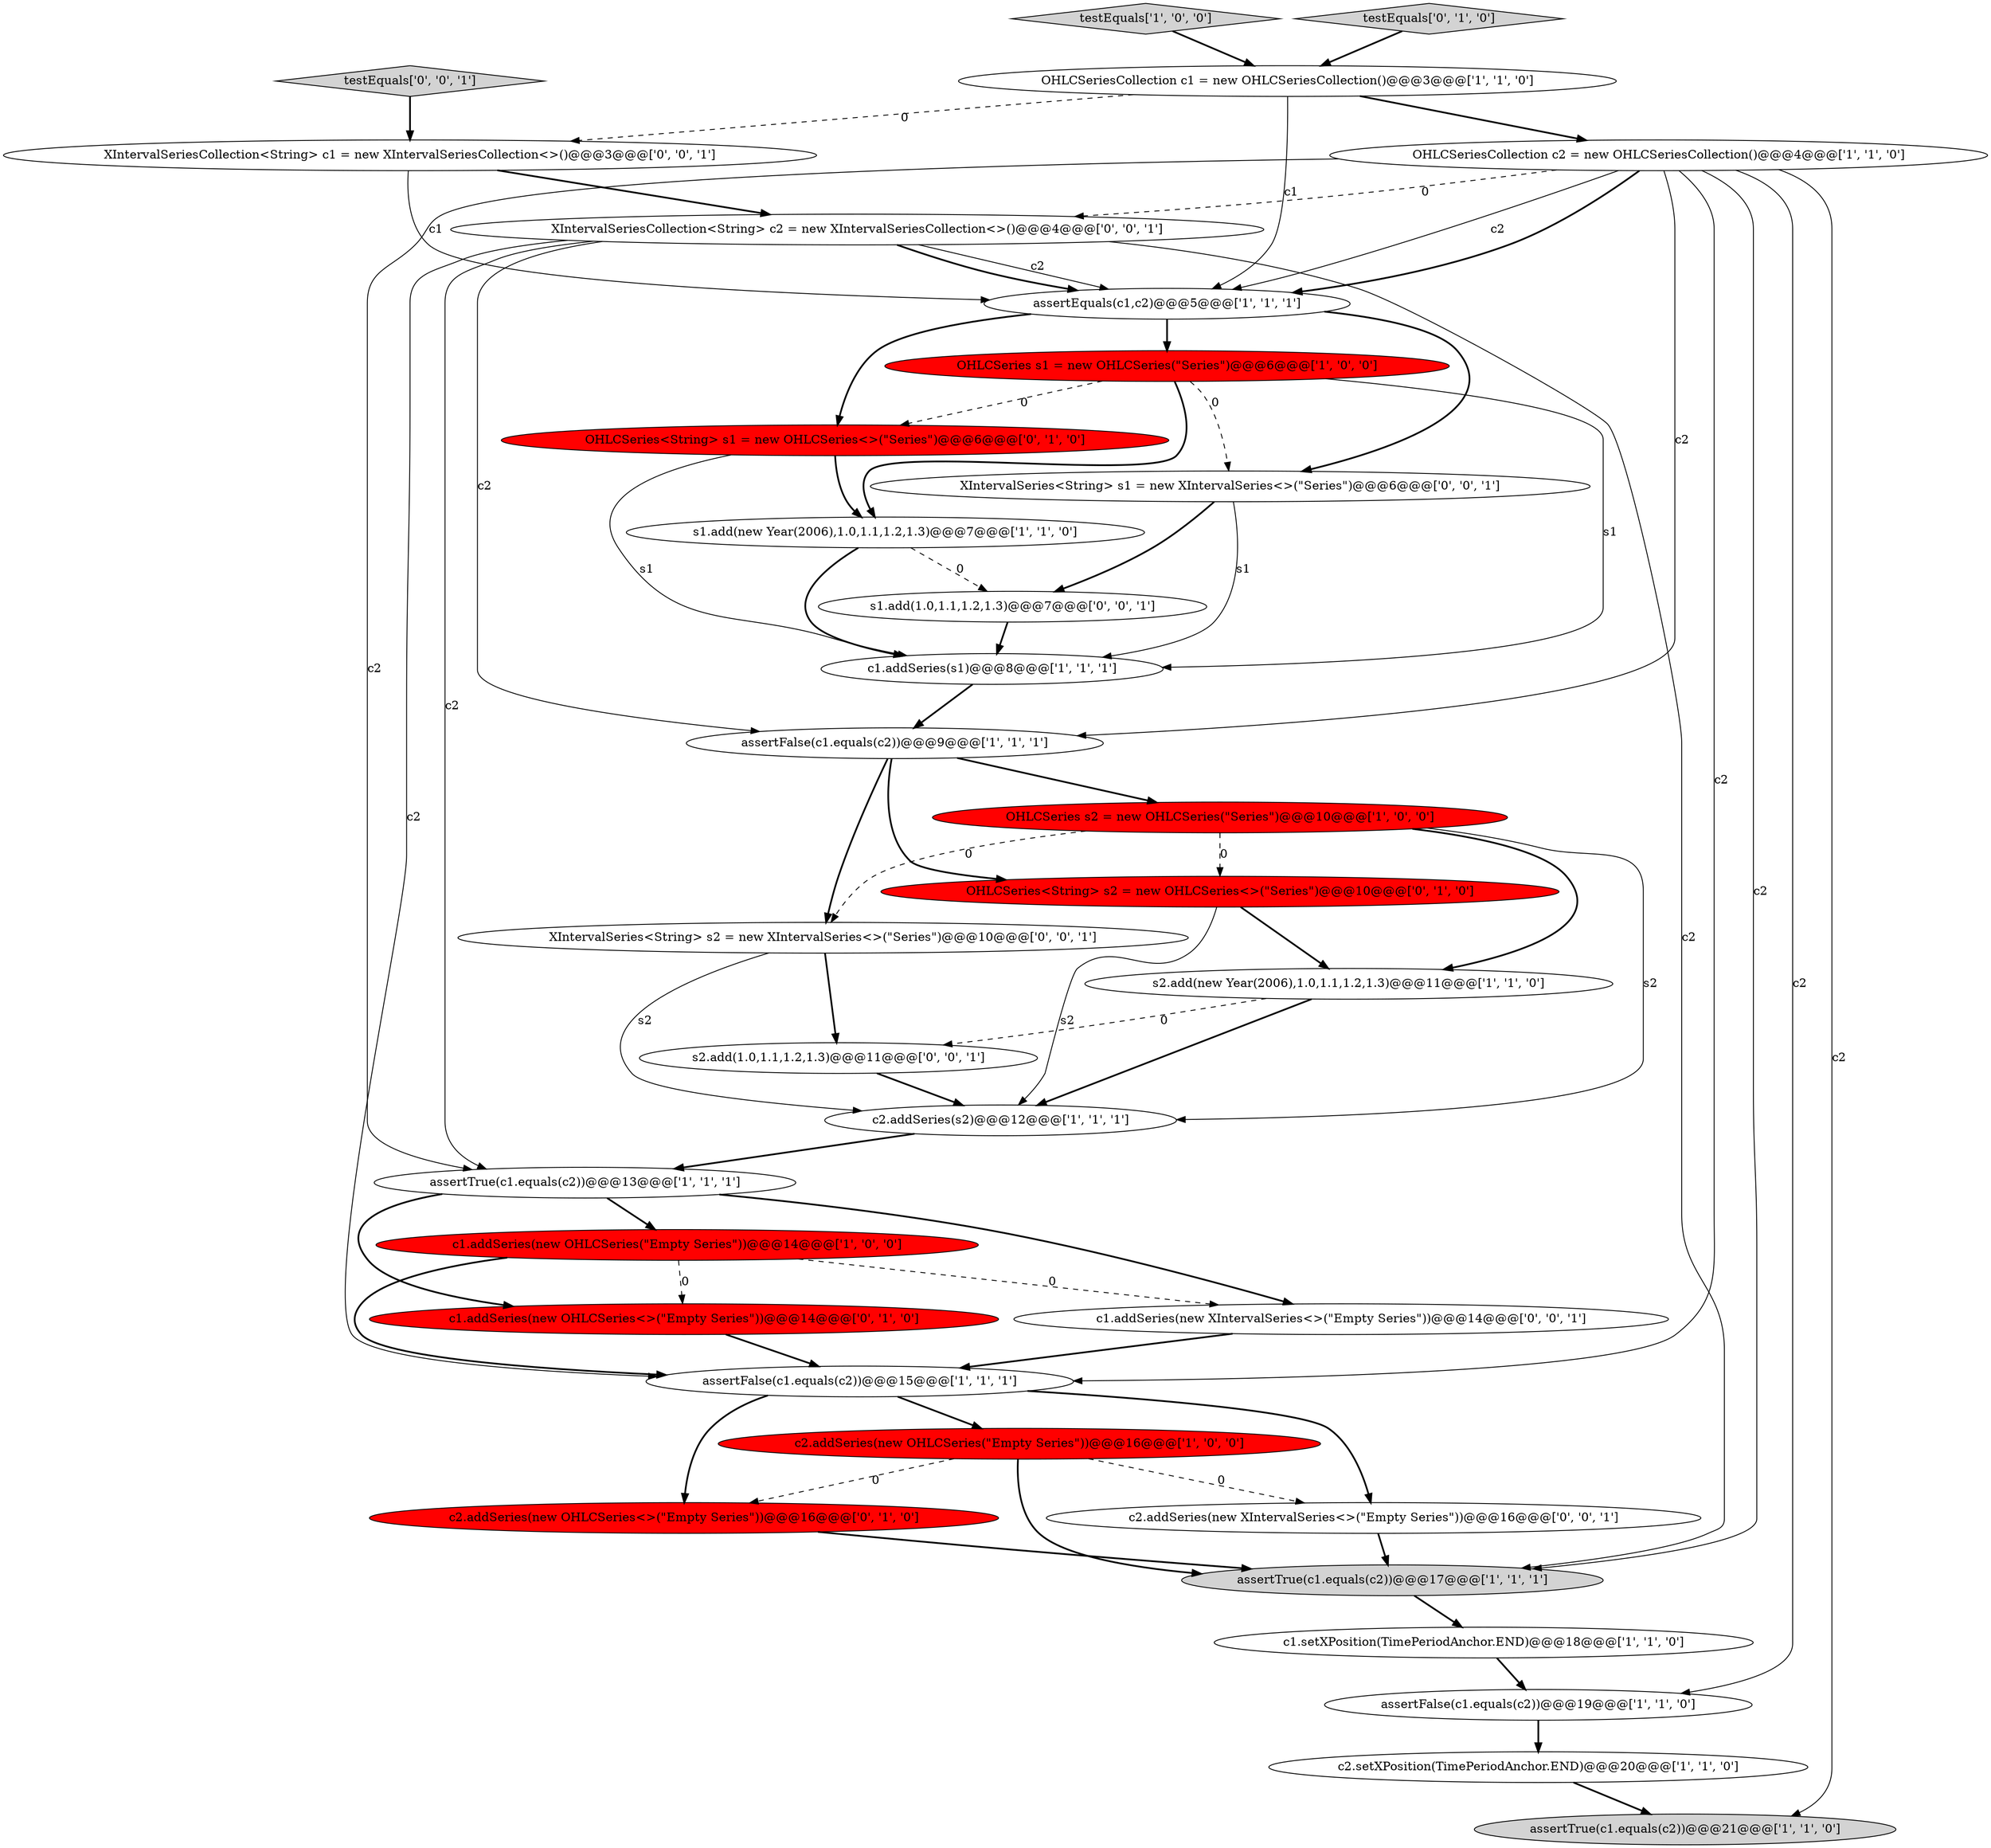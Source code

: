 digraph {
5 [style = filled, label = "assertEquals(c1,c2)@@@5@@@['1', '1', '1']", fillcolor = white, shape = ellipse image = "AAA0AAABBB1BBB"];
6 [style = filled, label = "c1.setXPosition(TimePeriodAnchor.END)@@@18@@@['1', '1', '0']", fillcolor = white, shape = ellipse image = "AAA0AAABBB1BBB"];
18 [style = filled, label = "OHLCSeries s1 = new OHLCSeries(\"Series\")@@@6@@@['1', '0', '0']", fillcolor = red, shape = ellipse image = "AAA1AAABBB1BBB"];
3 [style = filled, label = "assertFalse(c1.equals(c2))@@@9@@@['1', '1', '1']", fillcolor = white, shape = ellipse image = "AAA0AAABBB1BBB"];
27 [style = filled, label = "s1.add(1.0,1.1,1.2,1.3)@@@7@@@['0', '0', '1']", fillcolor = white, shape = ellipse image = "AAA0AAABBB3BBB"];
32 [style = filled, label = "c2.addSeries(new XIntervalSeries<>(\"Empty Series\"))@@@16@@@['0', '0', '1']", fillcolor = white, shape = ellipse image = "AAA0AAABBB3BBB"];
7 [style = filled, label = "assertFalse(c1.equals(c2))@@@19@@@['1', '1', '0']", fillcolor = white, shape = ellipse image = "AAA0AAABBB1BBB"];
17 [style = filled, label = "testEquals['1', '0', '0']", fillcolor = lightgray, shape = diamond image = "AAA0AAABBB1BBB"];
11 [style = filled, label = "OHLCSeriesCollection c1 = new OHLCSeriesCollection()@@@3@@@['1', '1', '0']", fillcolor = white, shape = ellipse image = "AAA0AAABBB1BBB"];
1 [style = filled, label = "assertTrue(c1.equals(c2))@@@21@@@['1', '1', '0']", fillcolor = lightgray, shape = ellipse image = "AAA0AAABBB1BBB"];
12 [style = filled, label = "OHLCSeriesCollection c2 = new OHLCSeriesCollection()@@@4@@@['1', '1', '0']", fillcolor = white, shape = ellipse image = "AAA0AAABBB1BBB"];
22 [style = filled, label = "c1.addSeries(new OHLCSeries<>(\"Empty Series\"))@@@14@@@['0', '1', '0']", fillcolor = red, shape = ellipse image = "AAA1AAABBB2BBB"];
29 [style = filled, label = "XIntervalSeriesCollection<String> c1 = new XIntervalSeriesCollection<>()@@@3@@@['0', '0', '1']", fillcolor = white, shape = ellipse image = "AAA0AAABBB3BBB"];
9 [style = filled, label = "assertFalse(c1.equals(c2))@@@15@@@['1', '1', '1']", fillcolor = white, shape = ellipse image = "AAA0AAABBB1BBB"];
15 [style = filled, label = "c1.addSeries(new OHLCSeries(\"Empty Series\"))@@@14@@@['1', '0', '0']", fillcolor = red, shape = ellipse image = "AAA1AAABBB1BBB"];
24 [style = filled, label = "OHLCSeries<String> s1 = new OHLCSeries<>(\"Series\")@@@6@@@['0', '1', '0']", fillcolor = red, shape = ellipse image = "AAA1AAABBB2BBB"];
31 [style = filled, label = "XIntervalSeries<String> s1 = new XIntervalSeries<>(\"Series\")@@@6@@@['0', '0', '1']", fillcolor = white, shape = ellipse image = "AAA0AAABBB3BBB"];
0 [style = filled, label = "c2.addSeries(s2)@@@12@@@['1', '1', '1']", fillcolor = white, shape = ellipse image = "AAA0AAABBB1BBB"];
10 [style = filled, label = "c2.setXPosition(TimePeriodAnchor.END)@@@20@@@['1', '1', '0']", fillcolor = white, shape = ellipse image = "AAA0AAABBB1BBB"];
16 [style = filled, label = "assertTrue(c1.equals(c2))@@@17@@@['1', '1', '1']", fillcolor = lightgray, shape = ellipse image = "AAA0AAABBB1BBB"];
28 [style = filled, label = "XIntervalSeries<String> s2 = new XIntervalSeries<>(\"Series\")@@@10@@@['0', '0', '1']", fillcolor = white, shape = ellipse image = "AAA0AAABBB3BBB"];
13 [style = filled, label = "c1.addSeries(s1)@@@8@@@['1', '1', '1']", fillcolor = white, shape = ellipse image = "AAA0AAABBB1BBB"];
23 [style = filled, label = "OHLCSeries<String> s2 = new OHLCSeries<>(\"Series\")@@@10@@@['0', '1', '0']", fillcolor = red, shape = ellipse image = "AAA1AAABBB2BBB"];
26 [style = filled, label = "testEquals['0', '0', '1']", fillcolor = lightgray, shape = diamond image = "AAA0AAABBB3BBB"];
19 [style = filled, label = "s1.add(new Year(2006),1.0,1.1,1.2,1.3)@@@7@@@['1', '1', '0']", fillcolor = white, shape = ellipse image = "AAA0AAABBB1BBB"];
14 [style = filled, label = "c2.addSeries(new OHLCSeries(\"Empty Series\"))@@@16@@@['1', '0', '0']", fillcolor = red, shape = ellipse image = "AAA1AAABBB1BBB"];
8 [style = filled, label = "OHLCSeries s2 = new OHLCSeries(\"Series\")@@@10@@@['1', '0', '0']", fillcolor = red, shape = ellipse image = "AAA1AAABBB1BBB"];
30 [style = filled, label = "c1.addSeries(new XIntervalSeries<>(\"Empty Series\"))@@@14@@@['0', '0', '1']", fillcolor = white, shape = ellipse image = "AAA0AAABBB3BBB"];
20 [style = filled, label = "c2.addSeries(new OHLCSeries<>(\"Empty Series\"))@@@16@@@['0', '1', '0']", fillcolor = red, shape = ellipse image = "AAA1AAABBB2BBB"];
25 [style = filled, label = "XIntervalSeriesCollection<String> c2 = new XIntervalSeriesCollection<>()@@@4@@@['0', '0', '1']", fillcolor = white, shape = ellipse image = "AAA0AAABBB3BBB"];
33 [style = filled, label = "s2.add(1.0,1.1,1.2,1.3)@@@11@@@['0', '0', '1']", fillcolor = white, shape = ellipse image = "AAA0AAABBB3BBB"];
21 [style = filled, label = "testEquals['0', '1', '0']", fillcolor = lightgray, shape = diamond image = "AAA0AAABBB2BBB"];
2 [style = filled, label = "assertTrue(c1.equals(c2))@@@13@@@['1', '1', '1']", fillcolor = white, shape = ellipse image = "AAA0AAABBB1BBB"];
4 [style = filled, label = "s2.add(new Year(2006),1.0,1.1,1.2,1.3)@@@11@@@['1', '1', '0']", fillcolor = white, shape = ellipse image = "AAA0AAABBB1BBB"];
18->13 [style = solid, label="s1"];
14->16 [style = bold, label=""];
27->13 [style = bold, label=""];
19->27 [style = dashed, label="0"];
12->5 [style = solid, label="c2"];
23->0 [style = solid, label="s2"];
25->5 [style = solid, label="c2"];
24->19 [style = bold, label=""];
12->5 [style = bold, label=""];
31->13 [style = solid, label="s1"];
7->10 [style = bold, label=""];
8->0 [style = solid, label="s2"];
16->6 [style = bold, label=""];
26->29 [style = bold, label=""];
12->7 [style = solid, label="c2"];
0->2 [style = bold, label=""];
22->9 [style = bold, label=""];
9->32 [style = bold, label=""];
8->23 [style = dashed, label="0"];
18->19 [style = bold, label=""];
23->4 [style = bold, label=""];
11->29 [style = dashed, label="0"];
14->20 [style = dashed, label="0"];
29->25 [style = bold, label=""];
15->30 [style = dashed, label="0"];
9->20 [style = bold, label=""];
11->12 [style = bold, label=""];
30->9 [style = bold, label=""];
5->18 [style = bold, label=""];
12->16 [style = solid, label="c2"];
25->16 [style = solid, label="c2"];
32->16 [style = bold, label=""];
8->28 [style = dashed, label="0"];
4->33 [style = dashed, label="0"];
15->22 [style = dashed, label="0"];
14->32 [style = dashed, label="0"];
4->0 [style = bold, label=""];
28->0 [style = solid, label="s2"];
33->0 [style = bold, label=""];
3->23 [style = bold, label=""];
3->28 [style = bold, label=""];
12->1 [style = solid, label="c2"];
25->3 [style = solid, label="c2"];
25->9 [style = solid, label="c2"];
12->25 [style = dashed, label="0"];
20->16 [style = bold, label=""];
19->13 [style = bold, label=""];
13->3 [style = bold, label=""];
5->31 [style = bold, label=""];
21->11 [style = bold, label=""];
31->27 [style = bold, label=""];
28->33 [style = bold, label=""];
15->9 [style = bold, label=""];
12->9 [style = solid, label="c2"];
3->8 [style = bold, label=""];
5->24 [style = bold, label=""];
12->2 [style = solid, label="c2"];
2->15 [style = bold, label=""];
9->14 [style = bold, label=""];
29->5 [style = solid, label="c1"];
25->5 [style = bold, label=""];
24->13 [style = solid, label="s1"];
8->4 [style = bold, label=""];
11->5 [style = solid, label="c1"];
6->7 [style = bold, label=""];
2->22 [style = bold, label=""];
10->1 [style = bold, label=""];
2->30 [style = bold, label=""];
18->31 [style = dashed, label="0"];
12->3 [style = solid, label="c2"];
18->24 [style = dashed, label="0"];
25->2 [style = solid, label="c2"];
17->11 [style = bold, label=""];
}
